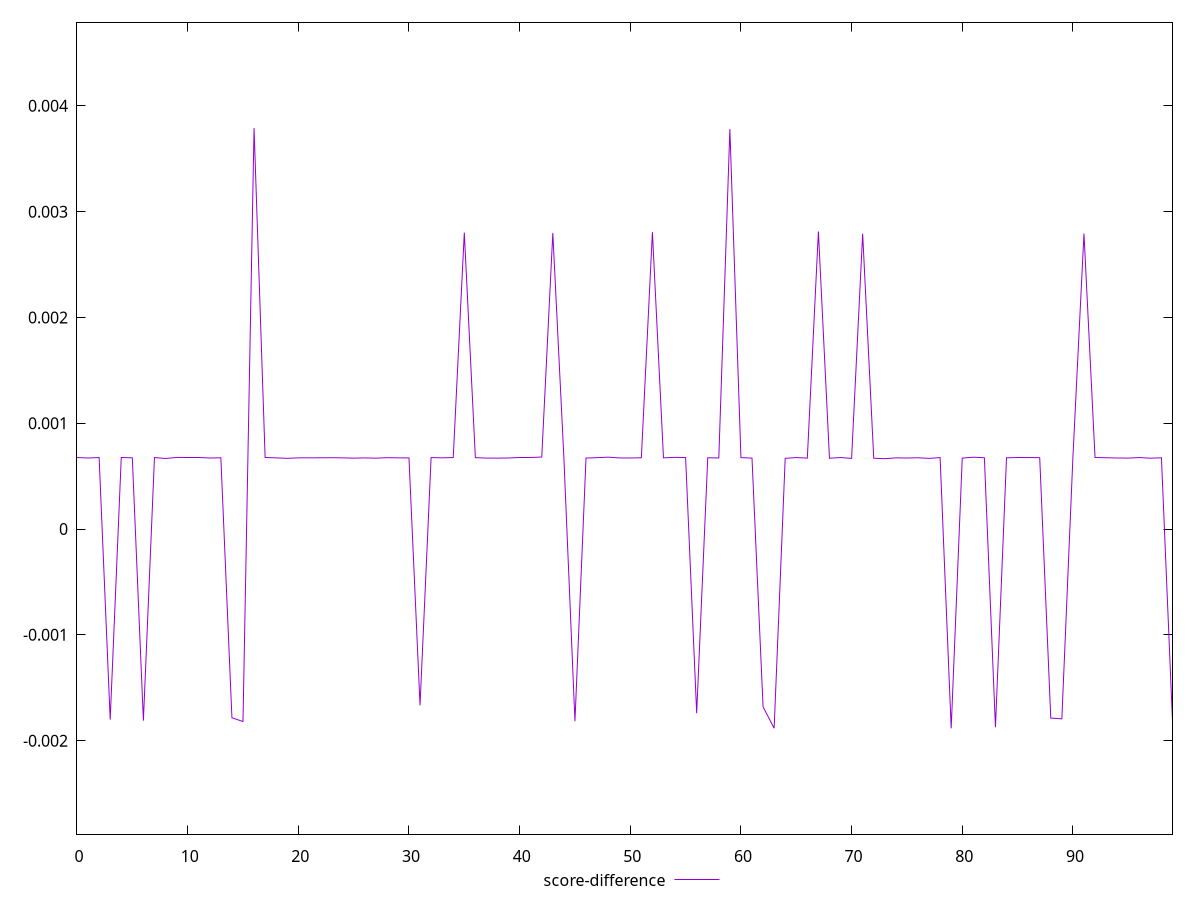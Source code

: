 reset

$scoreDifference <<EOF
0 0.0006760964856140639
1 0.0006715040745649548
2 0.0006757702941267985
3 -0.0018013989785298223
4 0.0006764213214505155
5 0.0006733070231930149
6 -0.0018113229179141932
7 0.0006759224517502993
8 0.0006673302029187589
9 0.0006768596961574946
10 0.0006763701987383408
11 0.0006760787102959576
12 0.0006715324345241136
13 0.0006737256841726769
14 -0.001783548742807728
15 -0.0018194311090227178
16 0.003789941038462641
17 0.0006767247873817883
18 0.0006727690513137485
19 0.0006686193355198711
20 0.0006728398756368215
21 0.0006729151330300276
22 0.0006737061124768573
23 0.0006741574852371368
24 0.0006729605120725513
25 0.0006702509349264529
26 0.0006725761591250823
27 0.0006700703873611102
28 0.0006744727033416442
29 0.0006732110633042021
30 0.0006721683916617316
31 -0.0016665889753721963
32 0.0006755929966575369
33 0.0006730413149776959
34 0.0006757928753962084
35 0.0028018137643001095
36 0.0006748708673063319
37 0.0006708126834942263
38 0.0006701957736914288
39 0.0006717291391084013
40 0.0006719041492366795
41 0.0006718868308155379
42 0.0006806987750729299
43 0.002797682847554217
44 0.000673062716136652
45 -0.0018160526699168011
46 0.000671149472021515
47 0.0006747325791741643
48 0.000679555337456561
49 0.000672336857434841
50 0.0006715991026258195
51 0.0006738686082967682
52 0.0028062039466537625
53 0.0006728959491321129
54 0.000677598370034449
55 0.0006756414814041989
56 -0.001740642663664027
57 0.000674007862665027
58 0.000671805402186143
59 0.003780598797582302
60 0.0006752795786275634
61 0.0006704988376745602
62 -0.0016806365565653625
63 -0.001882739224901453
64 0.0006687243143271848
65 0.0006755019565023446
66 0.0006704252683580325
67 0.0028125837096664164
68 0.0006691384854911053
69 0.000675751415169068
70 0.000667880453308789
71 0.0027911633185060403
72 0.0006694253681125417
73 0.0006652870910937025
74 0.0006728531558629625
75 0.000671458037715067
76 0.0006738482946010427
77 0.0006677664141945261
78 0.0006756222352166663
79 -0.0018836996001398987
80 0.0006707092816524707
81 0.0006790980964177518
82 0.0006738649148610998
83 -0.0018736077940236795
84 0.0006732730669019027
85 0.0006760079830544496
86 0.0006759809527436822
87 0.0006746464378932782
88 -0.001786474024122242
89 -0.0017941400003440577
90 0.0006776670045564037
91 0.002792340032697238
92 0.0006763090778223457
93 0.0006741079775374192
94 0.0006715718454126662
95 0.0006705676308412789
96 0.0006757528958563075
97 0.0006698369468161047
98 0.0006735565702289392
99 -0.0018190789734574553
EOF

set key outside below
set xrange [0:99]
set yrange [-0.0028836996001398987:0.004789941038462641]
set trange [-0.0028836996001398987:0.004789941038462641]
set terminal svg size 640, 500 enhanced background rgb 'white'
set output "reprap/speed-index/samples/pages+cached+noexternal+nofonts+nosvg+noimg/score-difference/values.svg"

plot $scoreDifference title "score-difference" with line

reset

